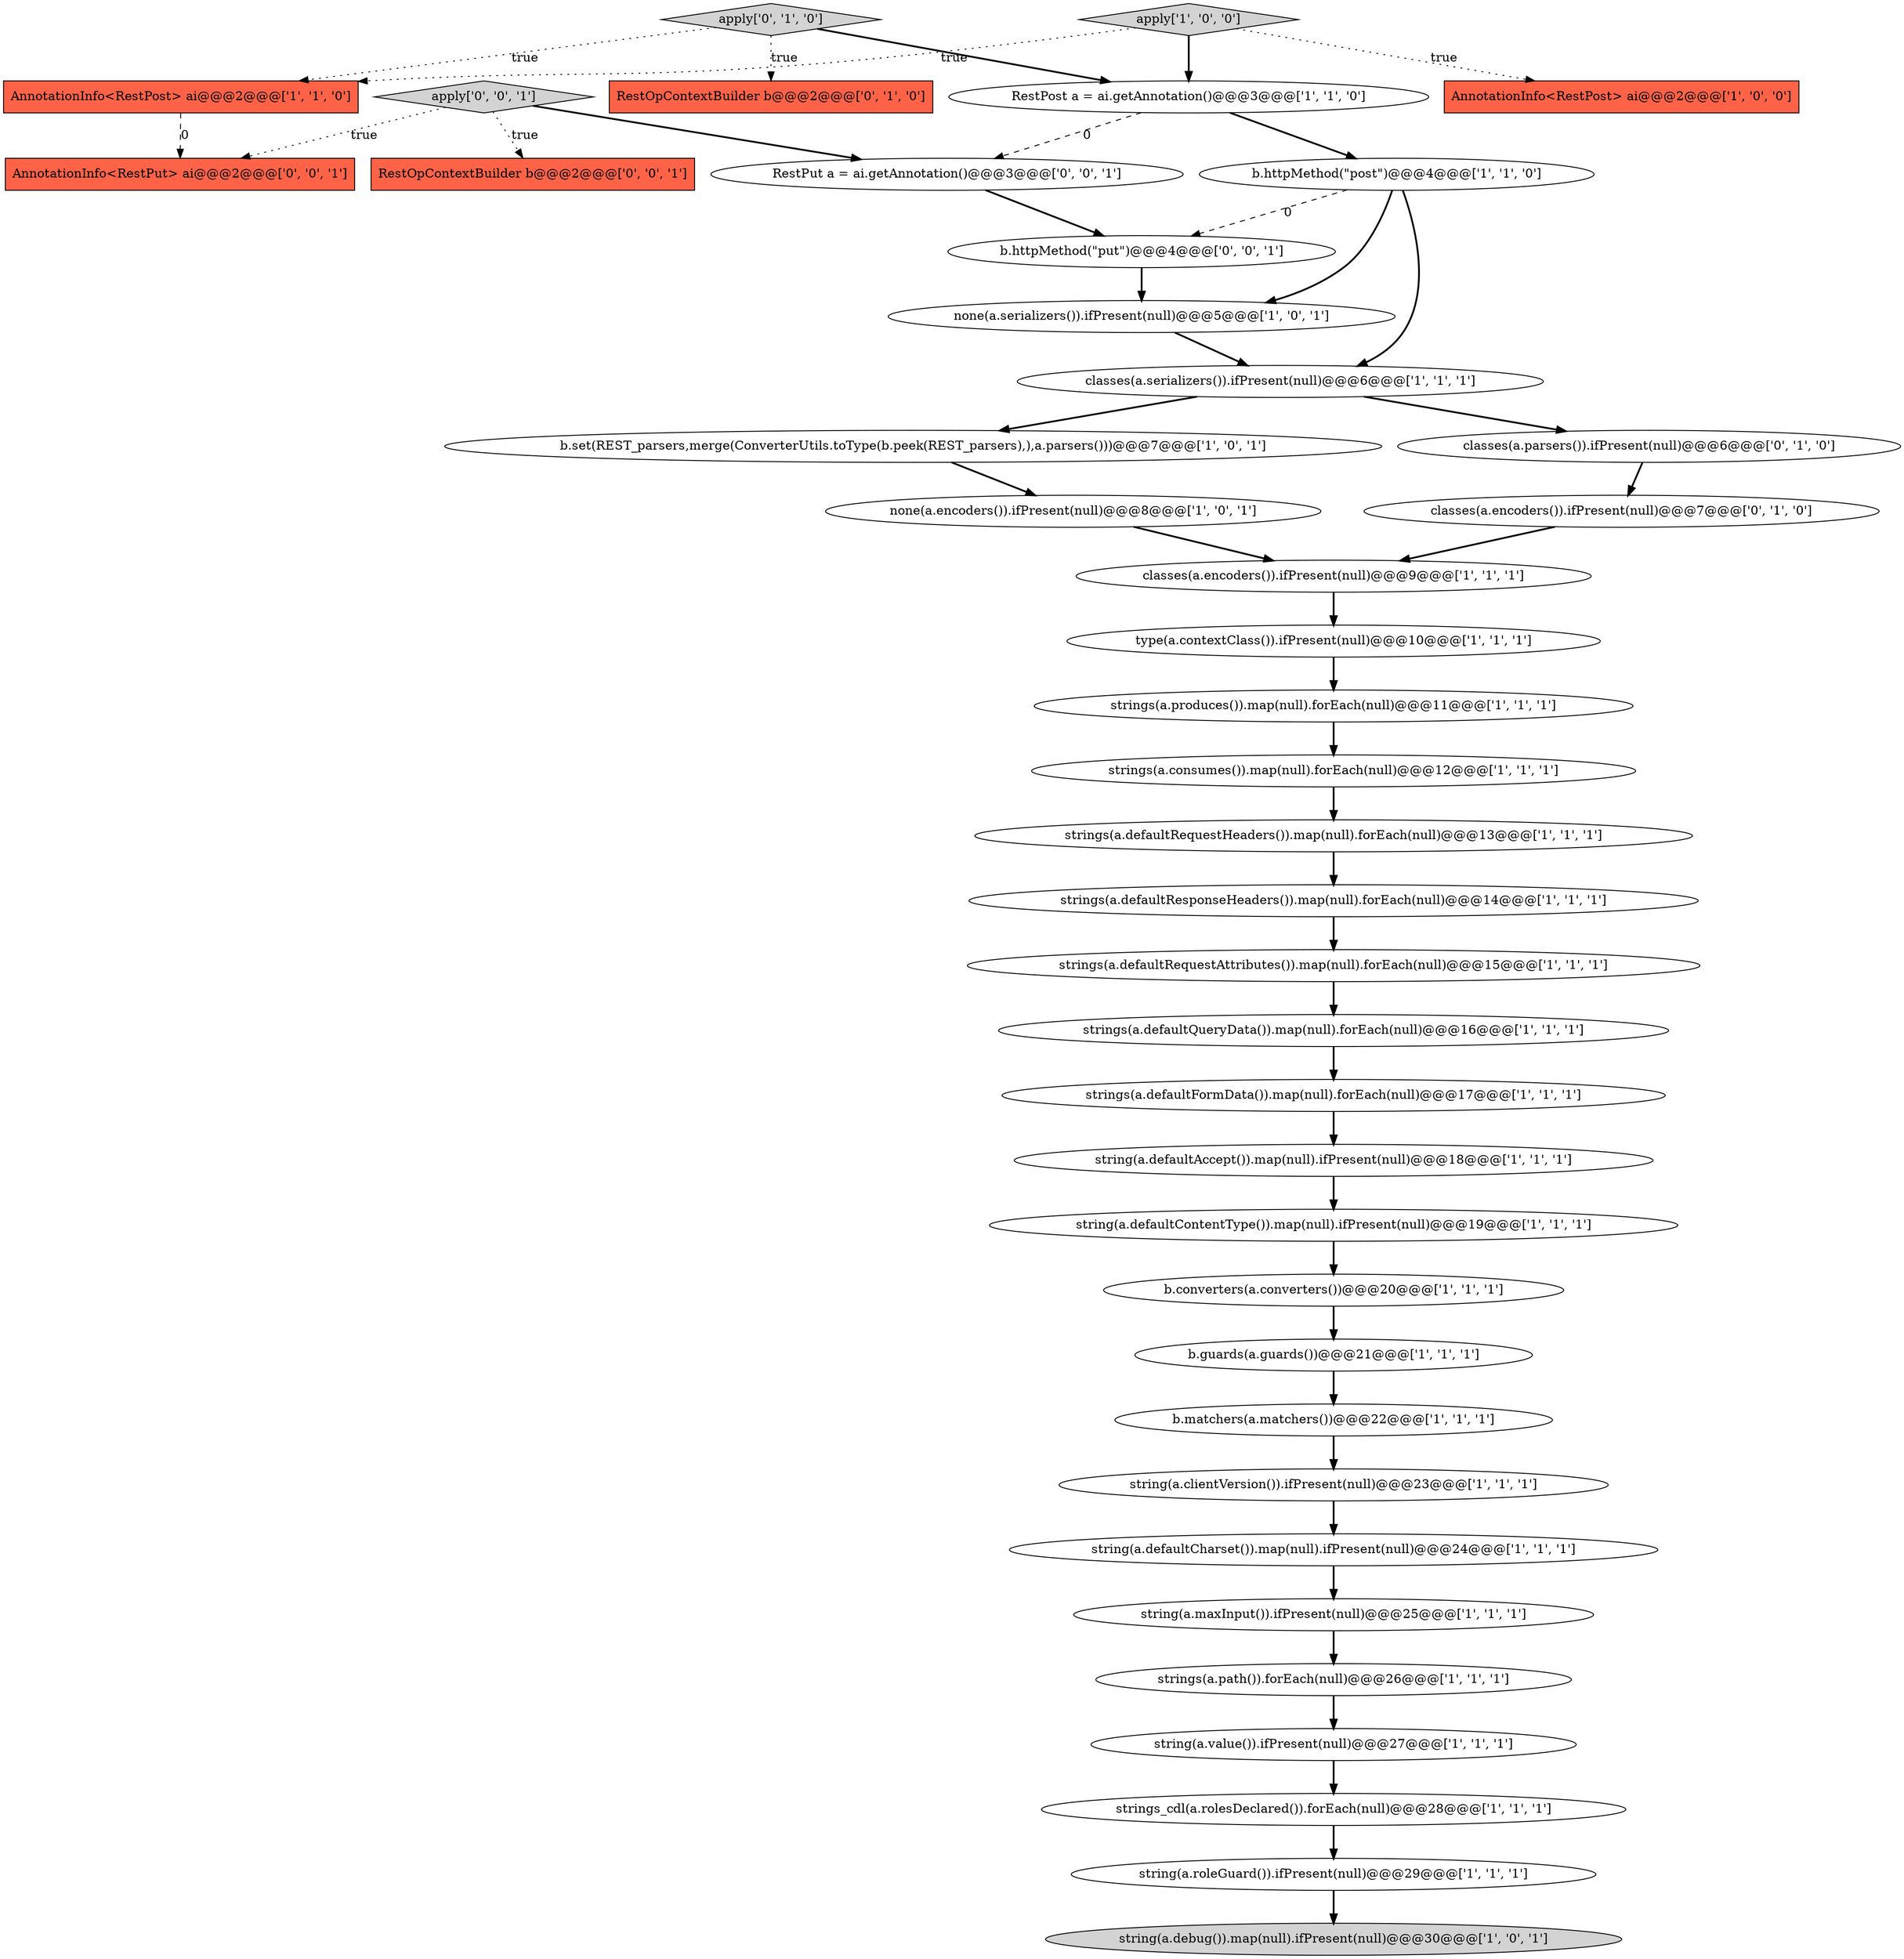 digraph {
2 [style = filled, label = "string(a.defaultContentType()).map(null).ifPresent(null)@@@19@@@['1', '1', '1']", fillcolor = white, shape = ellipse image = "AAA0AAABBB1BBB"];
1 [style = filled, label = "AnnotationInfo<RestPost> ai@@@2@@@['1', '0', '0']", fillcolor = tomato, shape = box image = "AAA0AAABBB1BBB"];
38 [style = filled, label = "RestPut a = ai.getAnnotation()@@@3@@@['0', '0', '1']", fillcolor = white, shape = ellipse image = "AAA0AAABBB3BBB"];
23 [style = filled, label = "string(a.clientVersion()).ifPresent(null)@@@23@@@['1', '1', '1']", fillcolor = white, shape = ellipse image = "AAA0AAABBB1BBB"];
20 [style = filled, label = "strings(a.defaultRequestAttributes()).map(null).forEach(null)@@@15@@@['1', '1', '1']", fillcolor = white, shape = ellipse image = "AAA0AAABBB1BBB"];
18 [style = filled, label = "strings(a.defaultRequestHeaders()).map(null).forEach(null)@@@13@@@['1', '1', '1']", fillcolor = white, shape = ellipse image = "AAA0AAABBB1BBB"];
33 [style = filled, label = "apply['0', '1', '0']", fillcolor = lightgray, shape = diamond image = "AAA0AAABBB2BBB"];
10 [style = filled, label = "RestPost a = ai.getAnnotation()@@@3@@@['1', '1', '0']", fillcolor = white, shape = ellipse image = "AAA0AAABBB1BBB"];
21 [style = filled, label = "strings(a.defaultFormData()).map(null).forEach(null)@@@17@@@['1', '1', '1']", fillcolor = white, shape = ellipse image = "AAA0AAABBB1BBB"];
6 [style = filled, label = "b.set(REST_parsers,merge(ConverterUtils.toType(b.peek(REST_parsers),),a.parsers()))@@@7@@@['1', '0', '1']", fillcolor = white, shape = ellipse image = "AAA0AAABBB1BBB"];
0 [style = filled, label = "strings(a.path()).forEach(null)@@@26@@@['1', '1', '1']", fillcolor = white, shape = ellipse image = "AAA0AAABBB1BBB"];
17 [style = filled, label = "b.guards(a.guards())@@@21@@@['1', '1', '1']", fillcolor = white, shape = ellipse image = "AAA0AAABBB1BBB"];
22 [style = filled, label = "classes(a.encoders()).ifPresent(null)@@@9@@@['1', '1', '1']", fillcolor = white, shape = ellipse image = "AAA0AAABBB1BBB"];
32 [style = filled, label = "RestOpContextBuilder b@@@2@@@['0', '1', '0']", fillcolor = tomato, shape = box image = "AAA0AAABBB2BBB"];
5 [style = filled, label = "strings_cdl(a.rolesDeclared()).forEach(null)@@@28@@@['1', '1', '1']", fillcolor = white, shape = ellipse image = "AAA0AAABBB1BBB"];
24 [style = filled, label = "none(a.encoders()).ifPresent(null)@@@8@@@['1', '0', '1']", fillcolor = white, shape = ellipse image = "AAA0AAABBB1BBB"];
34 [style = filled, label = "classes(a.parsers()).ifPresent(null)@@@6@@@['0', '1', '0']", fillcolor = white, shape = ellipse image = "AAA0AAABBB2BBB"];
19 [style = filled, label = "strings(a.defaultResponseHeaders()).map(null).forEach(null)@@@14@@@['1', '1', '1']", fillcolor = white, shape = ellipse image = "AAA0AAABBB1BBB"];
4 [style = filled, label = "none(a.serializers()).ifPresent(null)@@@5@@@['1', '0', '1']", fillcolor = white, shape = ellipse image = "AAA0AAABBB1BBB"];
3 [style = filled, label = "string(a.value()).ifPresent(null)@@@27@@@['1', '1', '1']", fillcolor = white, shape = ellipse image = "AAA0AAABBB1BBB"];
7 [style = filled, label = "strings(a.produces()).map(null).forEach(null)@@@11@@@['1', '1', '1']", fillcolor = white, shape = ellipse image = "AAA0AAABBB1BBB"];
37 [style = filled, label = "AnnotationInfo<RestPut> ai@@@2@@@['0', '0', '1']", fillcolor = tomato, shape = box image = "AAA0AAABBB3BBB"];
30 [style = filled, label = "b.matchers(a.matchers())@@@22@@@['1', '1', '1']", fillcolor = white, shape = ellipse image = "AAA0AAABBB1BBB"];
36 [style = filled, label = "b.httpMethod(\"put\")@@@4@@@['0', '0', '1']", fillcolor = white, shape = ellipse image = "AAA0AAABBB3BBB"];
26 [style = filled, label = "b.converters(a.converters())@@@20@@@['1', '1', '1']", fillcolor = white, shape = ellipse image = "AAA0AAABBB1BBB"];
35 [style = filled, label = "RestOpContextBuilder b@@@2@@@['0', '0', '1']", fillcolor = tomato, shape = box image = "AAA0AAABBB3BBB"];
12 [style = filled, label = "strings(a.defaultQueryData()).map(null).forEach(null)@@@16@@@['1', '1', '1']", fillcolor = white, shape = ellipse image = "AAA0AAABBB1BBB"];
31 [style = filled, label = "classes(a.encoders()).ifPresent(null)@@@7@@@['0', '1', '0']", fillcolor = white, shape = ellipse image = "AAA0AAABBB2BBB"];
11 [style = filled, label = "type(a.contextClass()).ifPresent(null)@@@10@@@['1', '1', '1']", fillcolor = white, shape = ellipse image = "AAA0AAABBB1BBB"];
14 [style = filled, label = "b.httpMethod(\"post\")@@@4@@@['1', '1', '0']", fillcolor = white, shape = ellipse image = "AAA0AAABBB1BBB"];
29 [style = filled, label = "string(a.defaultAccept()).map(null).ifPresent(null)@@@18@@@['1', '1', '1']", fillcolor = white, shape = ellipse image = "AAA0AAABBB1BBB"];
27 [style = filled, label = "string(a.defaultCharset()).map(null).ifPresent(null)@@@24@@@['1', '1', '1']", fillcolor = white, shape = ellipse image = "AAA0AAABBB1BBB"];
8 [style = filled, label = "apply['1', '0', '0']", fillcolor = lightgray, shape = diamond image = "AAA0AAABBB1BBB"];
15 [style = filled, label = "classes(a.serializers()).ifPresent(null)@@@6@@@['1', '1', '1']", fillcolor = white, shape = ellipse image = "AAA0AAABBB1BBB"];
13 [style = filled, label = "string(a.debug()).map(null).ifPresent(null)@@@30@@@['1', '0', '1']", fillcolor = lightgray, shape = ellipse image = "AAA0AAABBB1BBB"];
16 [style = filled, label = "string(a.roleGuard()).ifPresent(null)@@@29@@@['1', '1', '1']", fillcolor = white, shape = ellipse image = "AAA0AAABBB1BBB"];
25 [style = filled, label = "AnnotationInfo<RestPost> ai@@@2@@@['1', '1', '0']", fillcolor = tomato, shape = box image = "AAA0AAABBB1BBB"];
28 [style = filled, label = "string(a.maxInput()).ifPresent(null)@@@25@@@['1', '1', '1']", fillcolor = white, shape = ellipse image = "AAA0AAABBB1BBB"];
39 [style = filled, label = "apply['0', '0', '1']", fillcolor = lightgray, shape = diamond image = "AAA0AAABBB3BBB"];
9 [style = filled, label = "strings(a.consumes()).map(null).forEach(null)@@@12@@@['1', '1', '1']", fillcolor = white, shape = ellipse image = "AAA0AAABBB1BBB"];
39->35 [style = dotted, label="true"];
0->3 [style = bold, label=""];
8->10 [style = bold, label=""];
8->25 [style = dotted, label="true"];
16->13 [style = bold, label=""];
2->26 [style = bold, label=""];
31->22 [style = bold, label=""];
23->27 [style = bold, label=""];
26->17 [style = bold, label=""];
15->34 [style = bold, label=""];
10->14 [style = bold, label=""];
33->32 [style = dotted, label="true"];
12->21 [style = bold, label=""];
19->20 [style = bold, label=""];
27->28 [style = bold, label=""];
4->15 [style = bold, label=""];
30->23 [style = bold, label=""];
36->4 [style = bold, label=""];
18->19 [style = bold, label=""];
10->38 [style = dashed, label="0"];
34->31 [style = bold, label=""];
6->24 [style = bold, label=""];
15->6 [style = bold, label=""];
17->30 [style = bold, label=""];
33->10 [style = bold, label=""];
38->36 [style = bold, label=""];
14->36 [style = dashed, label="0"];
24->22 [style = bold, label=""];
5->16 [style = bold, label=""];
7->9 [style = bold, label=""];
28->0 [style = bold, label=""];
8->1 [style = dotted, label="true"];
33->25 [style = dotted, label="true"];
39->37 [style = dotted, label="true"];
3->5 [style = bold, label=""];
29->2 [style = bold, label=""];
21->29 [style = bold, label=""];
9->18 [style = bold, label=""];
20->12 [style = bold, label=""];
39->38 [style = bold, label=""];
14->15 [style = bold, label=""];
25->37 [style = dashed, label="0"];
22->11 [style = bold, label=""];
11->7 [style = bold, label=""];
14->4 [style = bold, label=""];
}
